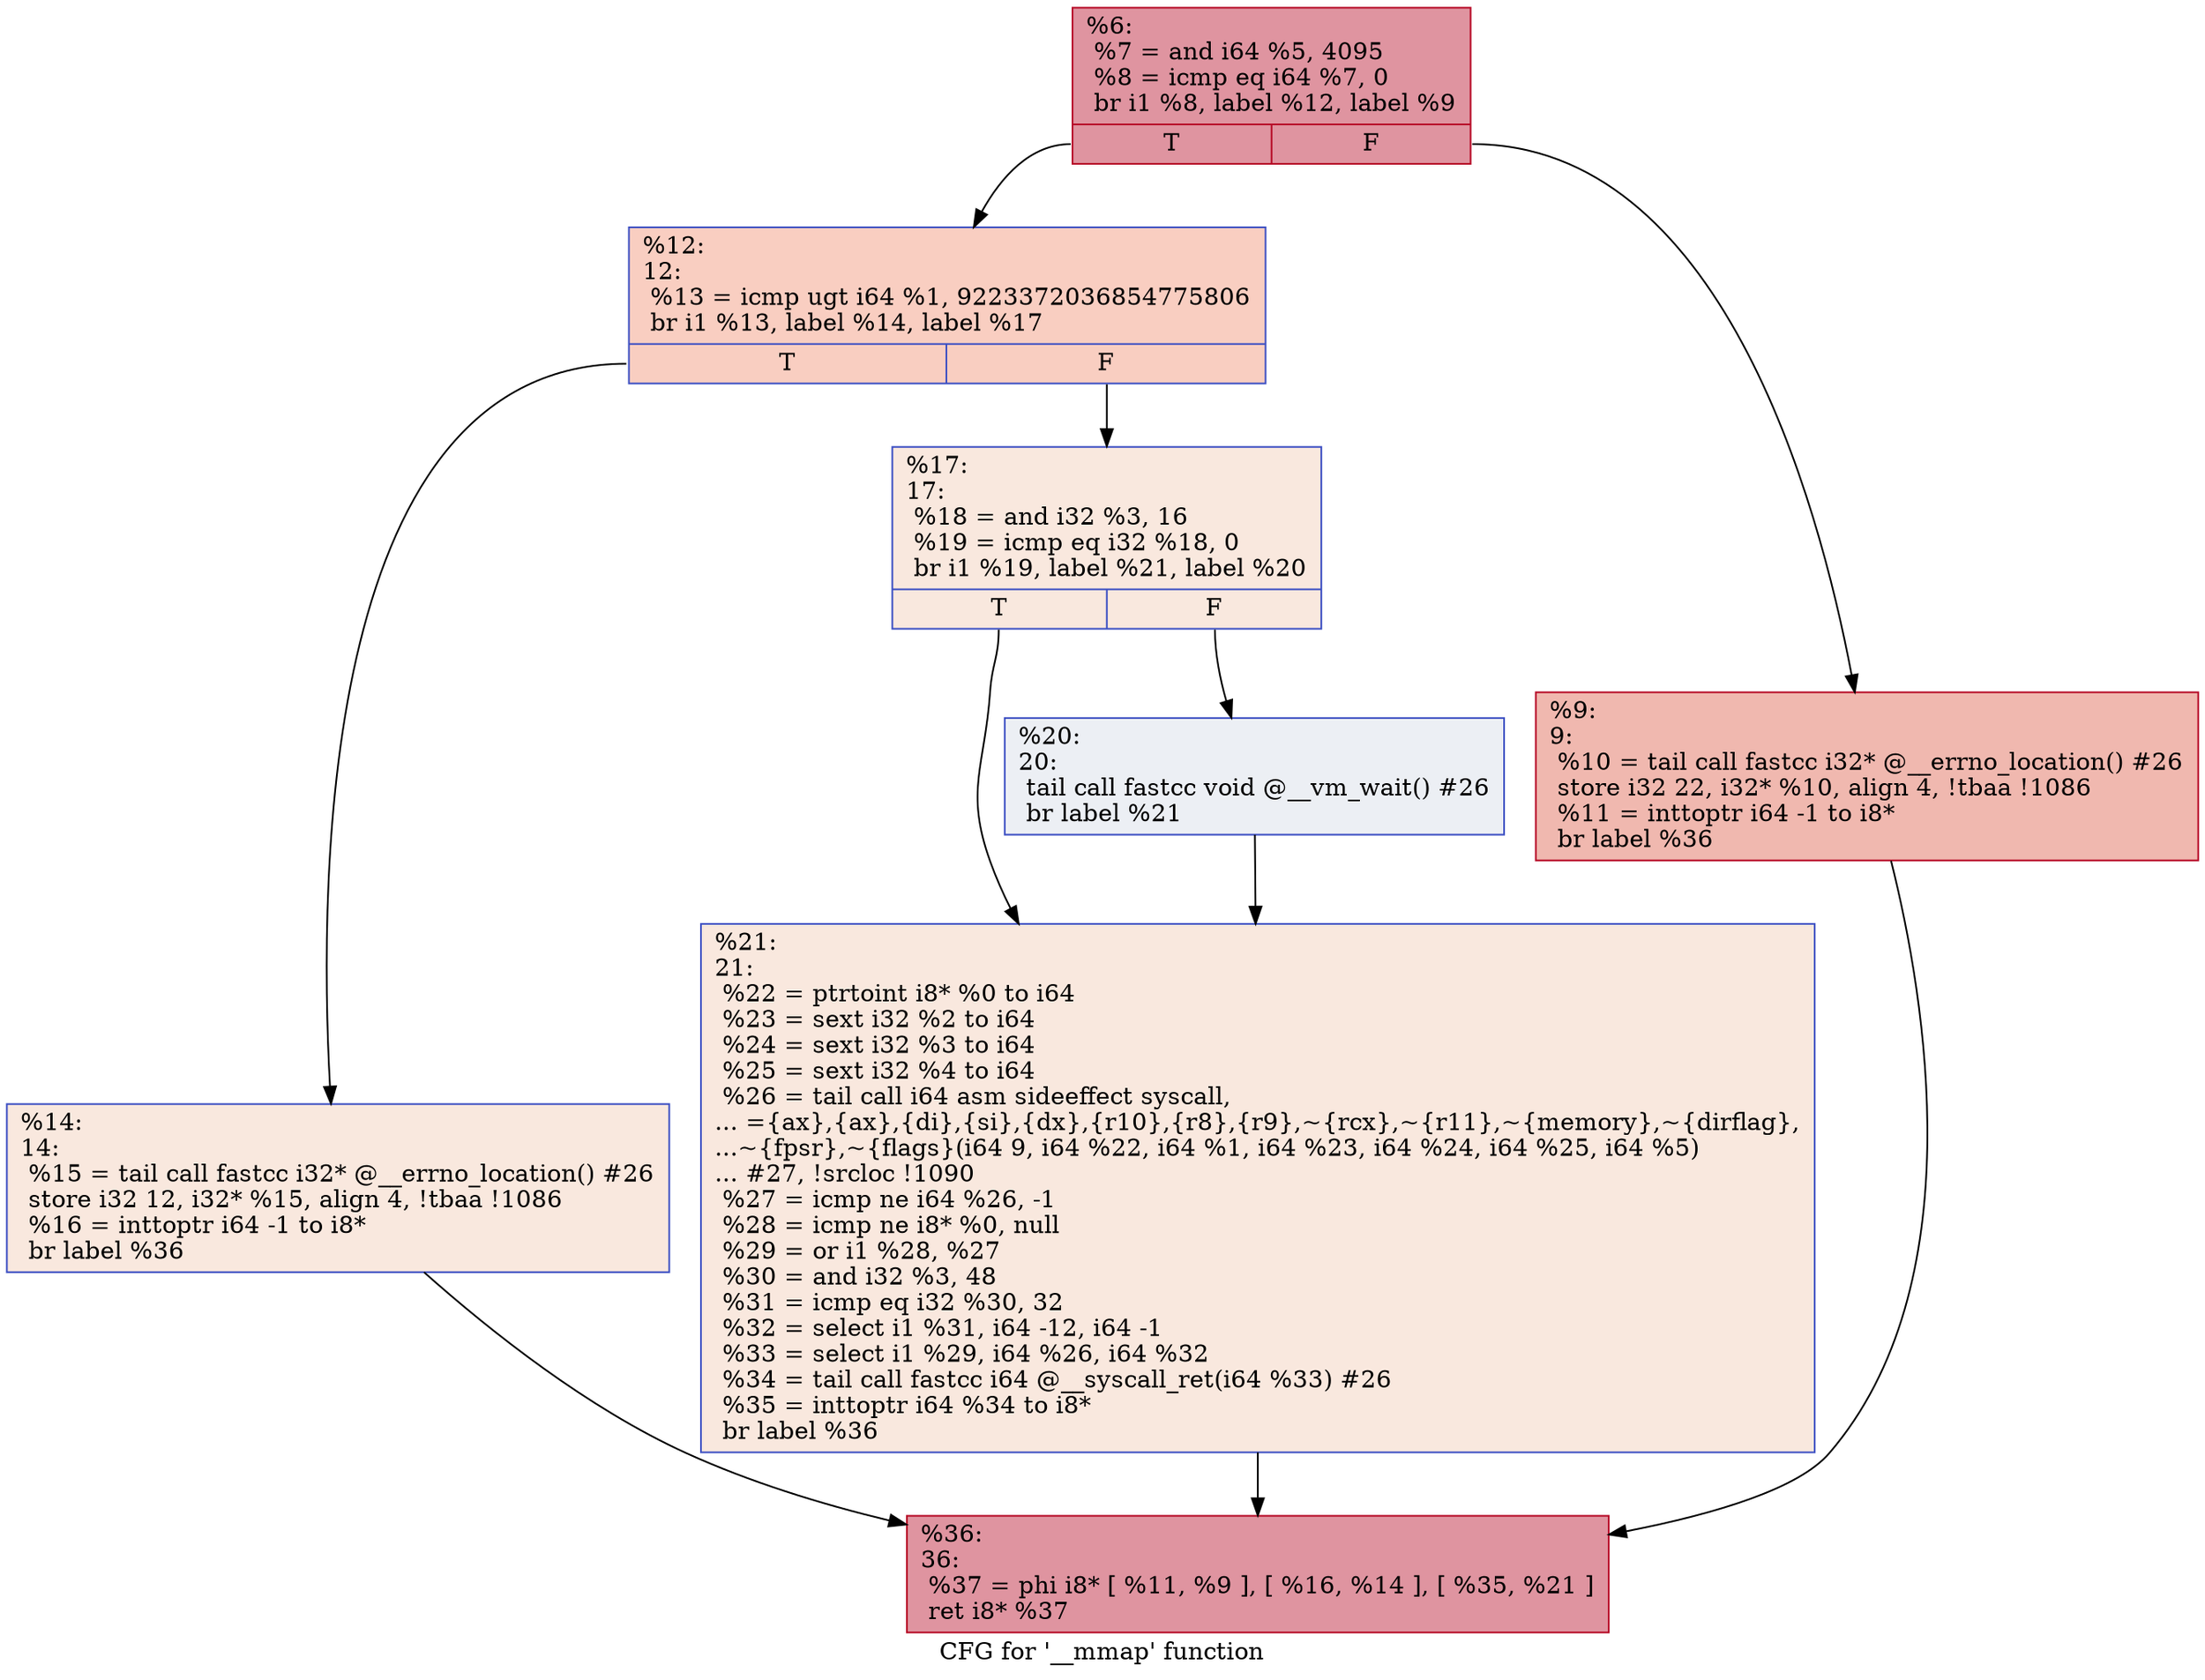 digraph "CFG for '__mmap' function" {
	label="CFG for '__mmap' function";

	Node0x2429f10 [shape=record,color="#b70d28ff", style=filled, fillcolor="#b70d2870",label="{%6:\l  %7 = and i64 %5, 4095\l  %8 = icmp eq i64 %7, 0\l  br i1 %8, label %12, label %9\l|{<s0>T|<s1>F}}"];
	Node0x2429f10:s0 -> Node0x2429fb0;
	Node0x2429f10:s1 -> Node0x2429f60;
	Node0x2429f60 [shape=record,color="#b70d28ff", style=filled, fillcolor="#dc5d4a70",label="{%9:\l9:                                                \l  %10 = tail call fastcc i32* @__errno_location() #26\l  store i32 22, i32* %10, align 4, !tbaa !1086\l  %11 = inttoptr i64 -1 to i8*\l  br label %36\l}"];
	Node0x2429f60 -> Node0x242a140;
	Node0x2429fb0 [shape=record,color="#3d50c3ff", style=filled, fillcolor="#f2907270",label="{%12:\l12:                                               \l  %13 = icmp ugt i64 %1, 9223372036854775806\l  br i1 %13, label %14, label %17\l|{<s0>T|<s1>F}}"];
	Node0x2429fb0:s0 -> Node0x242a000;
	Node0x2429fb0:s1 -> Node0x242a050;
	Node0x242a000 [shape=record,color="#3d50c3ff", style=filled, fillcolor="#f2cab570",label="{%14:\l14:                                               \l  %15 = tail call fastcc i32* @__errno_location() #26\l  store i32 12, i32* %15, align 4, !tbaa !1086\l  %16 = inttoptr i64 -1 to i8*\l  br label %36\l}"];
	Node0x242a000 -> Node0x242a140;
	Node0x242a050 [shape=record,color="#3d50c3ff", style=filled, fillcolor="#f2cab570",label="{%17:\l17:                                               \l  %18 = and i32 %3, 16\l  %19 = icmp eq i32 %18, 0\l  br i1 %19, label %21, label %20\l|{<s0>T|<s1>F}}"];
	Node0x242a050:s0 -> Node0x242a0f0;
	Node0x242a050:s1 -> Node0x242a0a0;
	Node0x242a0a0 [shape=record,color="#3d50c3ff", style=filled, fillcolor="#d4dbe670",label="{%20:\l20:                                               \l  tail call fastcc void @__vm_wait() #26\l  br label %21\l}"];
	Node0x242a0a0 -> Node0x242a0f0;
	Node0x242a0f0 [shape=record,color="#3d50c3ff", style=filled, fillcolor="#f2cab570",label="{%21:\l21:                                               \l  %22 = ptrtoint i8* %0 to i64\l  %23 = sext i32 %2 to i64\l  %24 = sext i32 %3 to i64\l  %25 = sext i32 %4 to i64\l  %26 = tail call i64 asm sideeffect syscall,\l... =\{ax\},\{ax\},\{di\},\{si\},\{dx\},\{r10\},\{r8\},\{r9\},~\{rcx\},~\{r11\},~\{memory\},~\{dirflag\},\l...~\{fpsr\},~\{flags\}(i64 9, i64 %22, i64 %1, i64 %23, i64 %24, i64 %25, i64 %5)\l... #27, !srcloc !1090\l  %27 = icmp ne i64 %26, -1\l  %28 = icmp ne i8* %0, null\l  %29 = or i1 %28, %27\l  %30 = and i32 %3, 48\l  %31 = icmp eq i32 %30, 32\l  %32 = select i1 %31, i64 -12, i64 -1\l  %33 = select i1 %29, i64 %26, i64 %32\l  %34 = tail call fastcc i64 @__syscall_ret(i64 %33) #26\l  %35 = inttoptr i64 %34 to i8*\l  br label %36\l}"];
	Node0x242a0f0 -> Node0x242a140;
	Node0x242a140 [shape=record,color="#b70d28ff", style=filled, fillcolor="#b70d2870",label="{%36:\l36:                                               \l  %37 = phi i8* [ %11, %9 ], [ %16, %14 ], [ %35, %21 ]\l  ret i8* %37\l}"];
}
